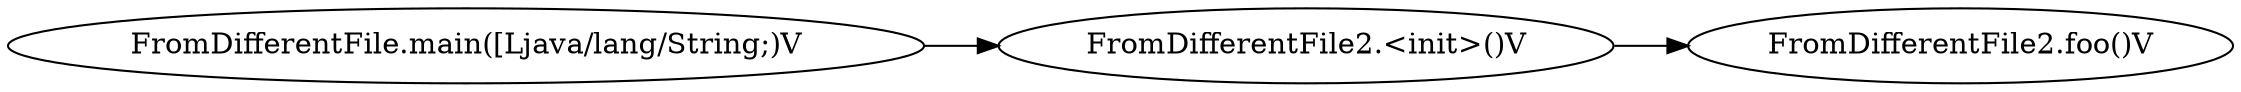 digraph graphname {
rankdir="LR";
117 [label="FromDifferentFile2.<init>()V"]
120 [label="FromDifferentFile2.foo()V"]
131 [label="FromDifferentFile.main([Ljava/lang/String;)V"]
117 -> 120
131 -> 117
}
